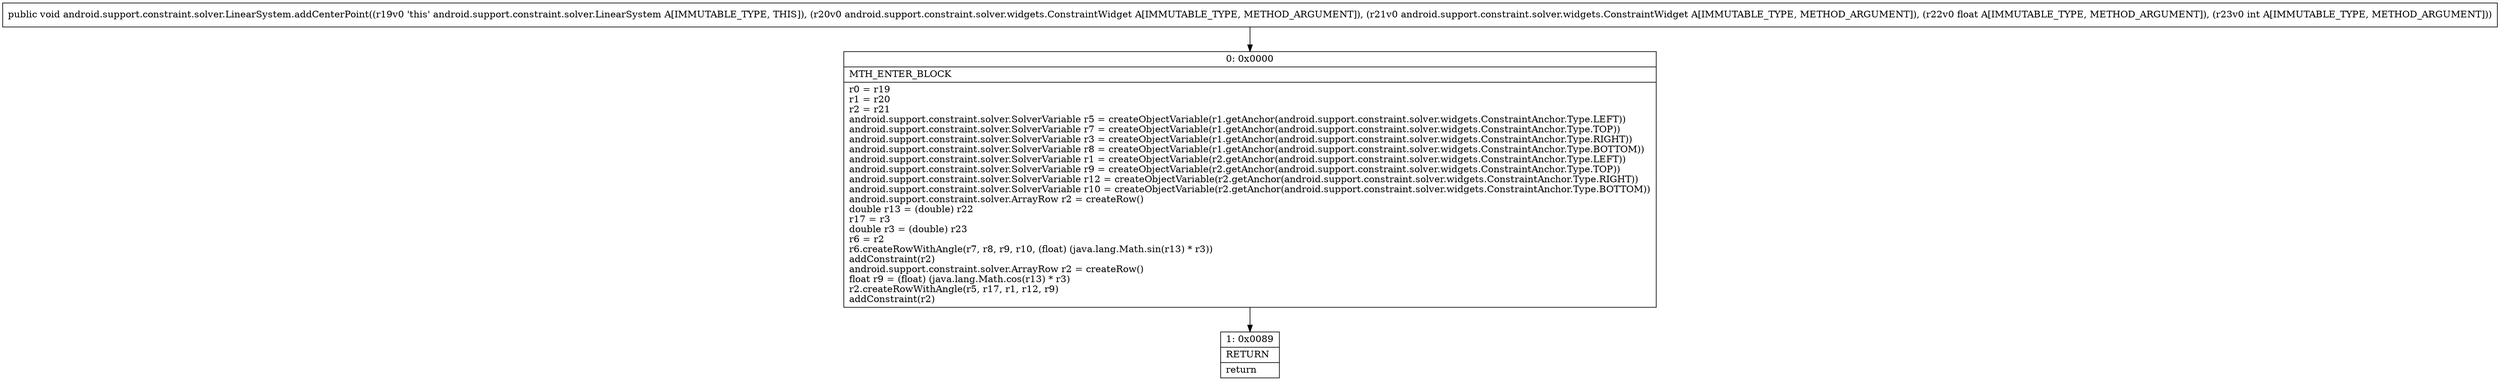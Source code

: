 digraph "CFG forandroid.support.constraint.solver.LinearSystem.addCenterPoint(Landroid\/support\/constraint\/solver\/widgets\/ConstraintWidget;Landroid\/support\/constraint\/solver\/widgets\/ConstraintWidget;FI)V" {
Node_0 [shape=record,label="{0\:\ 0x0000|MTH_ENTER_BLOCK\l|r0 = r19\lr1 = r20\lr2 = r21\landroid.support.constraint.solver.SolverVariable r5 = createObjectVariable(r1.getAnchor(android.support.constraint.solver.widgets.ConstraintAnchor.Type.LEFT))\landroid.support.constraint.solver.SolverVariable r7 = createObjectVariable(r1.getAnchor(android.support.constraint.solver.widgets.ConstraintAnchor.Type.TOP))\landroid.support.constraint.solver.SolverVariable r3 = createObjectVariable(r1.getAnchor(android.support.constraint.solver.widgets.ConstraintAnchor.Type.RIGHT))\landroid.support.constraint.solver.SolverVariable r8 = createObjectVariable(r1.getAnchor(android.support.constraint.solver.widgets.ConstraintAnchor.Type.BOTTOM))\landroid.support.constraint.solver.SolverVariable r1 = createObjectVariable(r2.getAnchor(android.support.constraint.solver.widgets.ConstraintAnchor.Type.LEFT))\landroid.support.constraint.solver.SolverVariable r9 = createObjectVariable(r2.getAnchor(android.support.constraint.solver.widgets.ConstraintAnchor.Type.TOP))\landroid.support.constraint.solver.SolverVariable r12 = createObjectVariable(r2.getAnchor(android.support.constraint.solver.widgets.ConstraintAnchor.Type.RIGHT))\landroid.support.constraint.solver.SolverVariable r10 = createObjectVariable(r2.getAnchor(android.support.constraint.solver.widgets.ConstraintAnchor.Type.BOTTOM))\landroid.support.constraint.solver.ArrayRow r2 = createRow()\ldouble r13 = (double) r22\lr17 = r3\ldouble r3 = (double) r23\lr6 = r2\lr6.createRowWithAngle(r7, r8, r9, r10, (float) (java.lang.Math.sin(r13) * r3))\laddConstraint(r2)\landroid.support.constraint.solver.ArrayRow r2 = createRow()\lfloat r9 = (float) (java.lang.Math.cos(r13) * r3)\lr2.createRowWithAngle(r5, r17, r1, r12, r9)\laddConstraint(r2)\l}"];
Node_1 [shape=record,label="{1\:\ 0x0089|RETURN\l|return\l}"];
MethodNode[shape=record,label="{public void android.support.constraint.solver.LinearSystem.addCenterPoint((r19v0 'this' android.support.constraint.solver.LinearSystem A[IMMUTABLE_TYPE, THIS]), (r20v0 android.support.constraint.solver.widgets.ConstraintWidget A[IMMUTABLE_TYPE, METHOD_ARGUMENT]), (r21v0 android.support.constraint.solver.widgets.ConstraintWidget A[IMMUTABLE_TYPE, METHOD_ARGUMENT]), (r22v0 float A[IMMUTABLE_TYPE, METHOD_ARGUMENT]), (r23v0 int A[IMMUTABLE_TYPE, METHOD_ARGUMENT])) }"];
MethodNode -> Node_0;
Node_0 -> Node_1;
}

